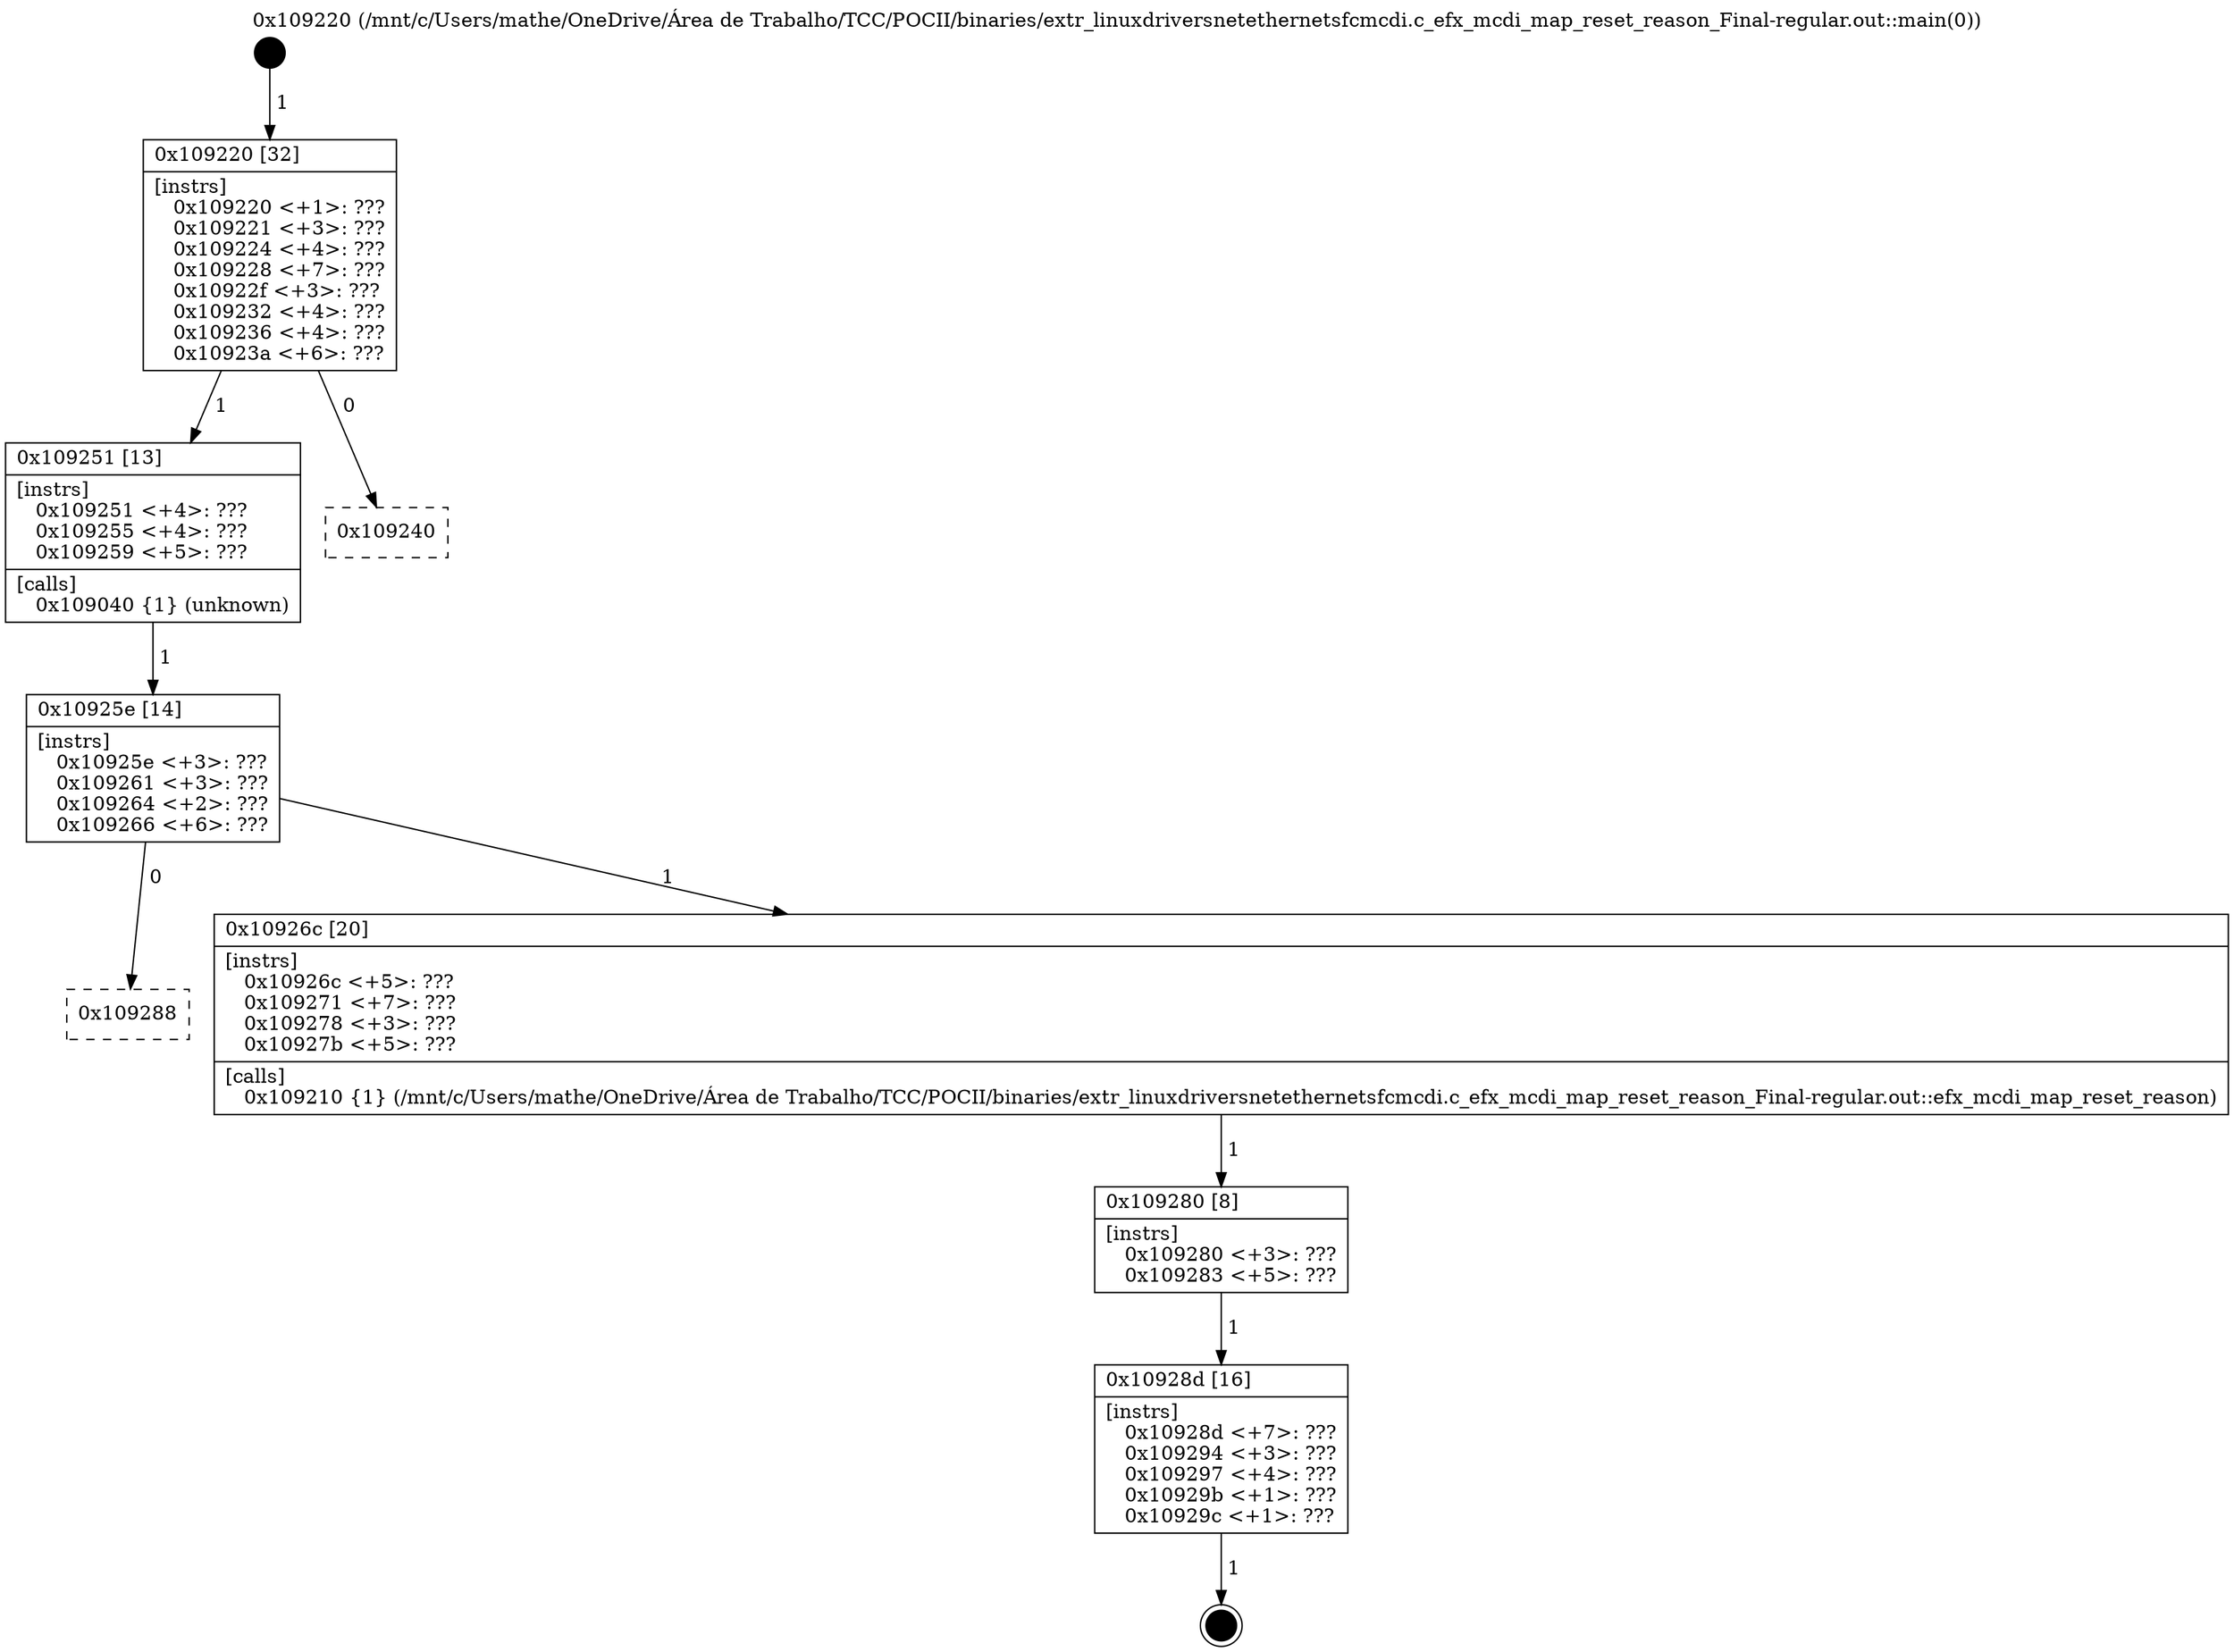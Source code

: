 digraph "0x109220" {
  label = "0x109220 (/mnt/c/Users/mathe/OneDrive/Área de Trabalho/TCC/POCII/binaries/extr_linuxdriversnetethernetsfcmcdi.c_efx_mcdi_map_reset_reason_Final-regular.out::main(0))"
  labelloc = "t"
  node[shape=record]

  Entry [label="",width=0.3,height=0.3,shape=circle,fillcolor=black,style=filled]
  "0x109220" [label="{
     0x109220 [32]\l
     | [instrs]\l
     &nbsp;&nbsp;0x109220 \<+1\>: ???\l
     &nbsp;&nbsp;0x109221 \<+3\>: ???\l
     &nbsp;&nbsp;0x109224 \<+4\>: ???\l
     &nbsp;&nbsp;0x109228 \<+7\>: ???\l
     &nbsp;&nbsp;0x10922f \<+3\>: ???\l
     &nbsp;&nbsp;0x109232 \<+4\>: ???\l
     &nbsp;&nbsp;0x109236 \<+4\>: ???\l
     &nbsp;&nbsp;0x10923a \<+6\>: ???\l
  }"]
  "0x109251" [label="{
     0x109251 [13]\l
     | [instrs]\l
     &nbsp;&nbsp;0x109251 \<+4\>: ???\l
     &nbsp;&nbsp;0x109255 \<+4\>: ???\l
     &nbsp;&nbsp;0x109259 \<+5\>: ???\l
     | [calls]\l
     &nbsp;&nbsp;0x109040 \{1\} (unknown)\l
  }"]
  "0x109240" [label="{
     0x109240\l
  }", style=dashed]
  "0x10925e" [label="{
     0x10925e [14]\l
     | [instrs]\l
     &nbsp;&nbsp;0x10925e \<+3\>: ???\l
     &nbsp;&nbsp;0x109261 \<+3\>: ???\l
     &nbsp;&nbsp;0x109264 \<+2\>: ???\l
     &nbsp;&nbsp;0x109266 \<+6\>: ???\l
  }"]
  "0x109288" [label="{
     0x109288\l
  }", style=dashed]
  "0x10926c" [label="{
     0x10926c [20]\l
     | [instrs]\l
     &nbsp;&nbsp;0x10926c \<+5\>: ???\l
     &nbsp;&nbsp;0x109271 \<+7\>: ???\l
     &nbsp;&nbsp;0x109278 \<+3\>: ???\l
     &nbsp;&nbsp;0x10927b \<+5\>: ???\l
     | [calls]\l
     &nbsp;&nbsp;0x109210 \{1\} (/mnt/c/Users/mathe/OneDrive/Área de Trabalho/TCC/POCII/binaries/extr_linuxdriversnetethernetsfcmcdi.c_efx_mcdi_map_reset_reason_Final-regular.out::efx_mcdi_map_reset_reason)\l
  }"]
  Exit [label="",width=0.3,height=0.3,shape=circle,fillcolor=black,style=filled,peripheries=2]
  "0x109280" [label="{
     0x109280 [8]\l
     | [instrs]\l
     &nbsp;&nbsp;0x109280 \<+3\>: ???\l
     &nbsp;&nbsp;0x109283 \<+5\>: ???\l
  }"]
  "0x10928d" [label="{
     0x10928d [16]\l
     | [instrs]\l
     &nbsp;&nbsp;0x10928d \<+7\>: ???\l
     &nbsp;&nbsp;0x109294 \<+3\>: ???\l
     &nbsp;&nbsp;0x109297 \<+4\>: ???\l
     &nbsp;&nbsp;0x10929b \<+1\>: ???\l
     &nbsp;&nbsp;0x10929c \<+1\>: ???\l
  }"]
  Entry -> "0x109220" [label=" 1"]
  "0x109220" -> "0x109251" [label=" 1"]
  "0x109220" -> "0x109240" [label=" 0"]
  "0x109251" -> "0x10925e" [label=" 1"]
  "0x10925e" -> "0x109288" [label=" 0"]
  "0x10925e" -> "0x10926c" [label=" 1"]
  "0x10928d" -> Exit [label=" 1"]
  "0x10926c" -> "0x109280" [label=" 1"]
  "0x109280" -> "0x10928d" [label=" 1"]
}
